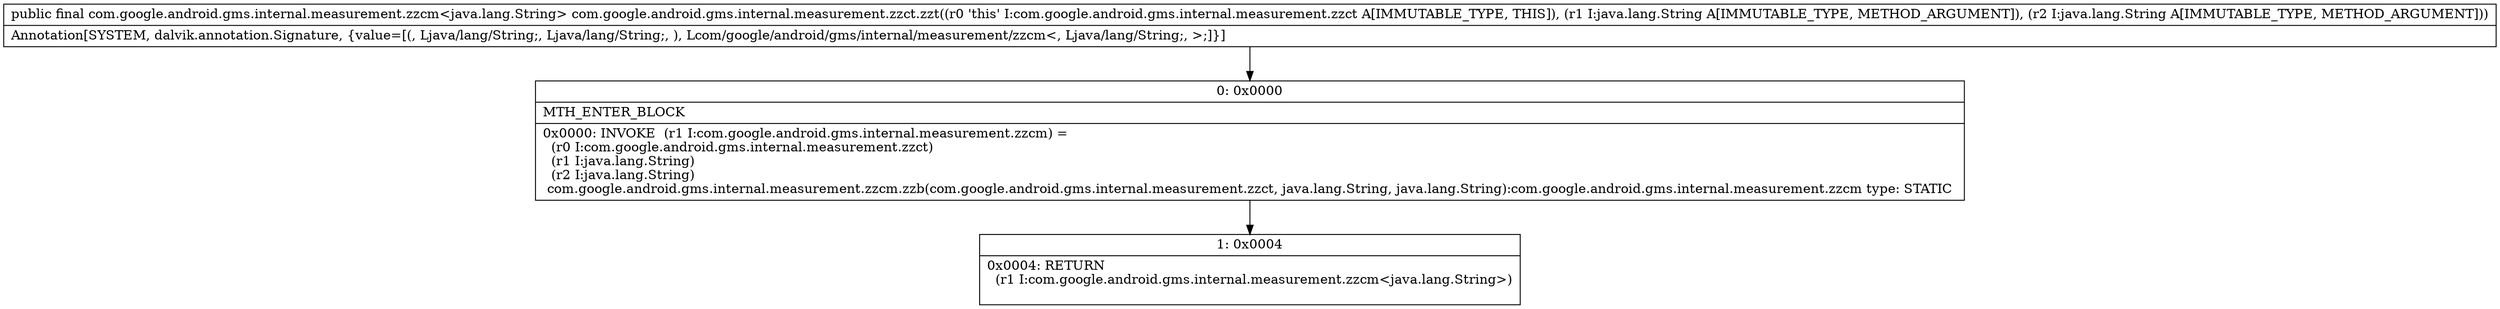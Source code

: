 digraph "CFG forcom.google.android.gms.internal.measurement.zzct.zzt(Ljava\/lang\/String;Ljava\/lang\/String;)Lcom\/google\/android\/gms\/internal\/measurement\/zzcm;" {
Node_0 [shape=record,label="{0\:\ 0x0000|MTH_ENTER_BLOCK\l|0x0000: INVOKE  (r1 I:com.google.android.gms.internal.measurement.zzcm) = \l  (r0 I:com.google.android.gms.internal.measurement.zzct)\l  (r1 I:java.lang.String)\l  (r2 I:java.lang.String)\l com.google.android.gms.internal.measurement.zzcm.zzb(com.google.android.gms.internal.measurement.zzct, java.lang.String, java.lang.String):com.google.android.gms.internal.measurement.zzcm type: STATIC \l}"];
Node_1 [shape=record,label="{1\:\ 0x0004|0x0004: RETURN  \l  (r1 I:com.google.android.gms.internal.measurement.zzcm\<java.lang.String\>)\l \l}"];
MethodNode[shape=record,label="{public final com.google.android.gms.internal.measurement.zzcm\<java.lang.String\> com.google.android.gms.internal.measurement.zzct.zzt((r0 'this' I:com.google.android.gms.internal.measurement.zzct A[IMMUTABLE_TYPE, THIS]), (r1 I:java.lang.String A[IMMUTABLE_TYPE, METHOD_ARGUMENT]), (r2 I:java.lang.String A[IMMUTABLE_TYPE, METHOD_ARGUMENT]))  | Annotation[SYSTEM, dalvik.annotation.Signature, \{value=[(, Ljava\/lang\/String;, Ljava\/lang\/String;, ), Lcom\/google\/android\/gms\/internal\/measurement\/zzcm\<, Ljava\/lang\/String;, \>;]\}]\l}"];
MethodNode -> Node_0;
Node_0 -> Node_1;
}

